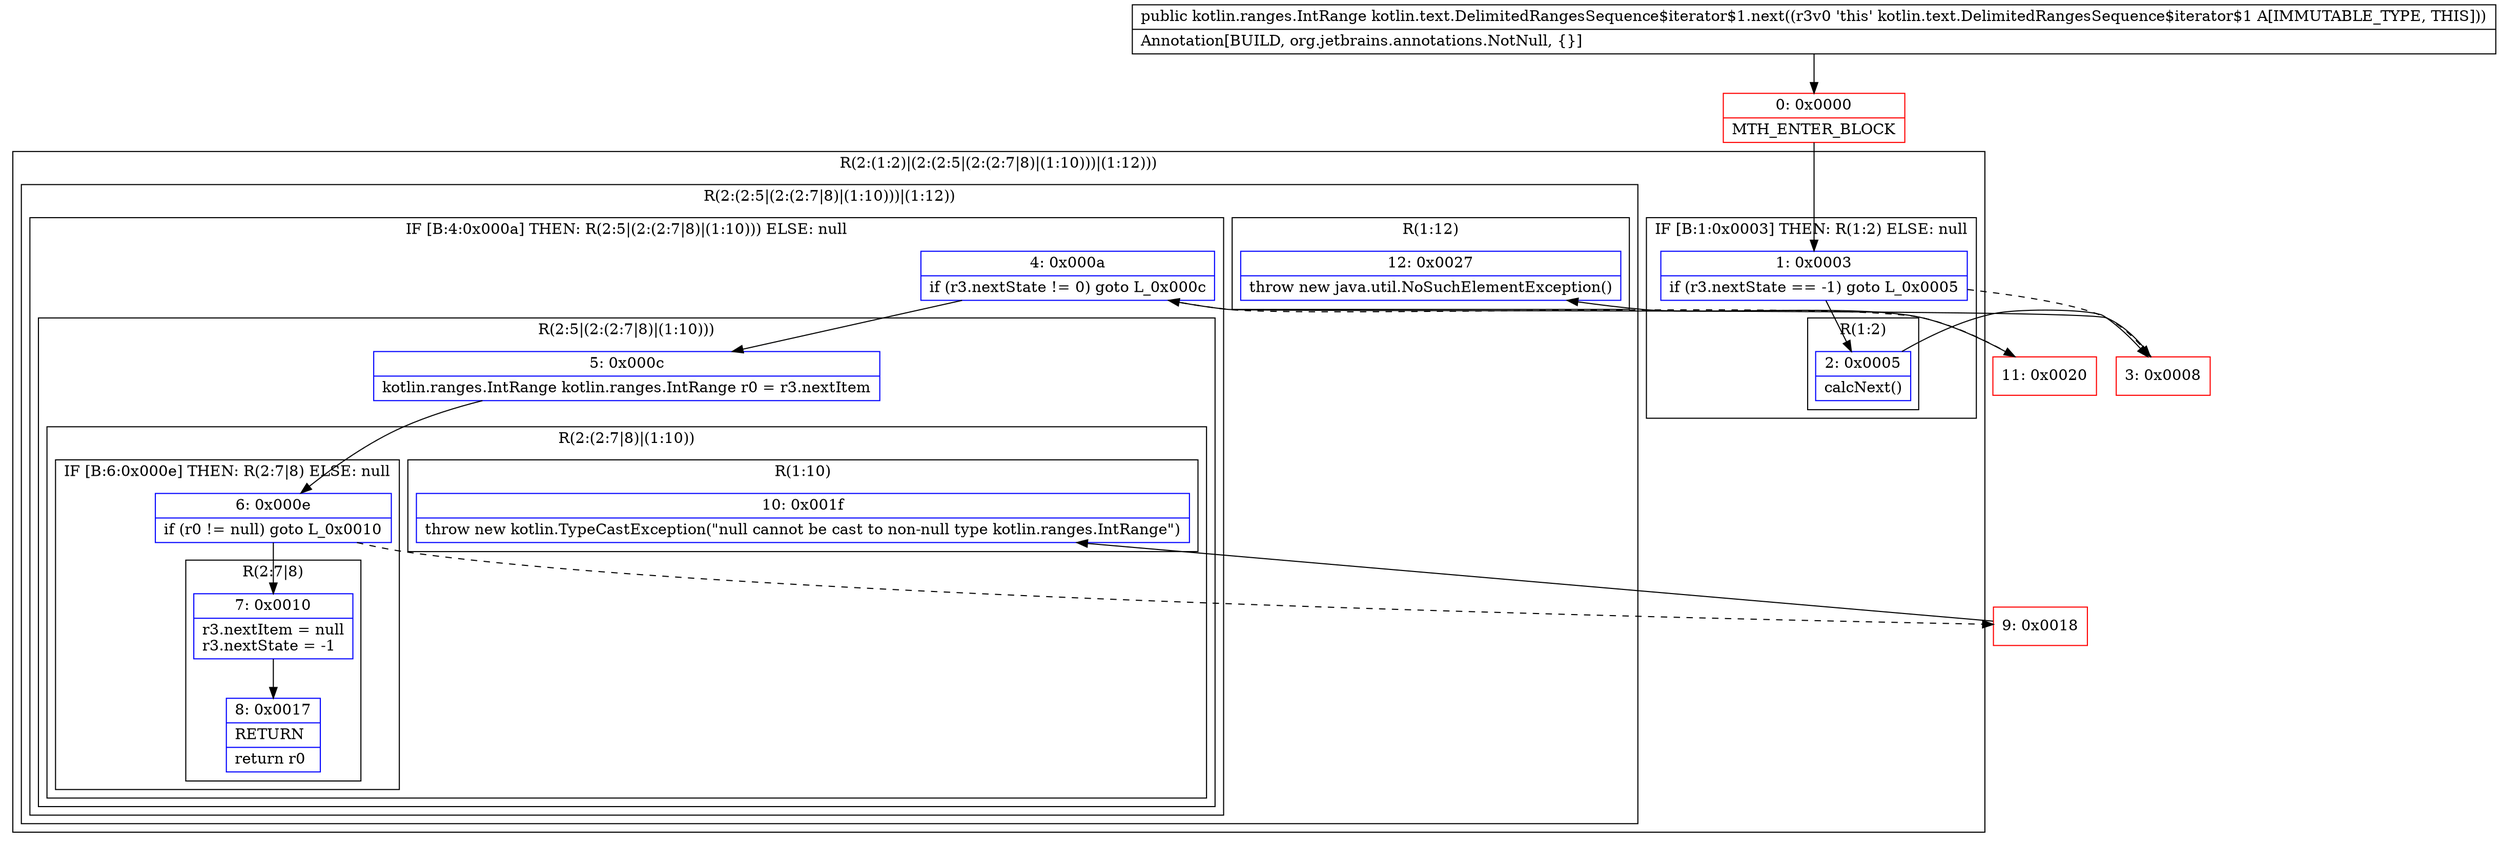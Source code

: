 digraph "CFG forkotlin.text.DelimitedRangesSequence$iterator$1.next()Lkotlin\/ranges\/IntRange;" {
subgraph cluster_Region_1008341021 {
label = "R(2:(1:2)|(2:(2:5|(2:(2:7|8)|(1:10)))|(1:12)))";
node [shape=record,color=blue];
subgraph cluster_IfRegion_1891329243 {
label = "IF [B:1:0x0003] THEN: R(1:2) ELSE: null";
node [shape=record,color=blue];
Node_1 [shape=record,label="{1\:\ 0x0003|if (r3.nextState == \-1) goto L_0x0005\l}"];
subgraph cluster_Region_1769326591 {
label = "R(1:2)";
node [shape=record,color=blue];
Node_2 [shape=record,label="{2\:\ 0x0005|calcNext()\l}"];
}
}
subgraph cluster_Region_610071194 {
label = "R(2:(2:5|(2:(2:7|8)|(1:10)))|(1:12))";
node [shape=record,color=blue];
subgraph cluster_IfRegion_1210750196 {
label = "IF [B:4:0x000a] THEN: R(2:5|(2:(2:7|8)|(1:10))) ELSE: null";
node [shape=record,color=blue];
Node_4 [shape=record,label="{4\:\ 0x000a|if (r3.nextState != 0) goto L_0x000c\l}"];
subgraph cluster_Region_121826680 {
label = "R(2:5|(2:(2:7|8)|(1:10)))";
node [shape=record,color=blue];
Node_5 [shape=record,label="{5\:\ 0x000c|kotlin.ranges.IntRange kotlin.ranges.IntRange r0 = r3.nextItem\l}"];
subgraph cluster_Region_1671212182 {
label = "R(2:(2:7|8)|(1:10))";
node [shape=record,color=blue];
subgraph cluster_IfRegion_1794749883 {
label = "IF [B:6:0x000e] THEN: R(2:7|8) ELSE: null";
node [shape=record,color=blue];
Node_6 [shape=record,label="{6\:\ 0x000e|if (r0 != null) goto L_0x0010\l}"];
subgraph cluster_Region_807302398 {
label = "R(2:7|8)";
node [shape=record,color=blue];
Node_7 [shape=record,label="{7\:\ 0x0010|r3.nextItem = null\lr3.nextState = \-1\l}"];
Node_8 [shape=record,label="{8\:\ 0x0017|RETURN\l|return r0\l}"];
}
}
subgraph cluster_Region_613532965 {
label = "R(1:10)";
node [shape=record,color=blue];
Node_10 [shape=record,label="{10\:\ 0x001f|throw new kotlin.TypeCastException(\"null cannot be cast to non\-null type kotlin.ranges.IntRange\")\l}"];
}
}
}
}
subgraph cluster_Region_1738160911 {
label = "R(1:12)";
node [shape=record,color=blue];
Node_12 [shape=record,label="{12\:\ 0x0027|throw new java.util.NoSuchElementException()\l}"];
}
}
}
Node_0 [shape=record,color=red,label="{0\:\ 0x0000|MTH_ENTER_BLOCK\l}"];
Node_3 [shape=record,color=red,label="{3\:\ 0x0008}"];
Node_9 [shape=record,color=red,label="{9\:\ 0x0018}"];
Node_11 [shape=record,color=red,label="{11\:\ 0x0020}"];
MethodNode[shape=record,label="{public kotlin.ranges.IntRange kotlin.text.DelimitedRangesSequence$iterator$1.next((r3v0 'this' kotlin.text.DelimitedRangesSequence$iterator$1 A[IMMUTABLE_TYPE, THIS]))  | Annotation[BUILD, org.jetbrains.annotations.NotNull, \{\}]\l}"];
MethodNode -> Node_0;
Node_1 -> Node_2;
Node_1 -> Node_3[style=dashed];
Node_2 -> Node_3;
Node_4 -> Node_5;
Node_4 -> Node_11[style=dashed];
Node_5 -> Node_6;
Node_6 -> Node_7;
Node_6 -> Node_9[style=dashed];
Node_7 -> Node_8;
Node_0 -> Node_1;
Node_3 -> Node_4;
Node_9 -> Node_10;
Node_11 -> Node_12;
}

